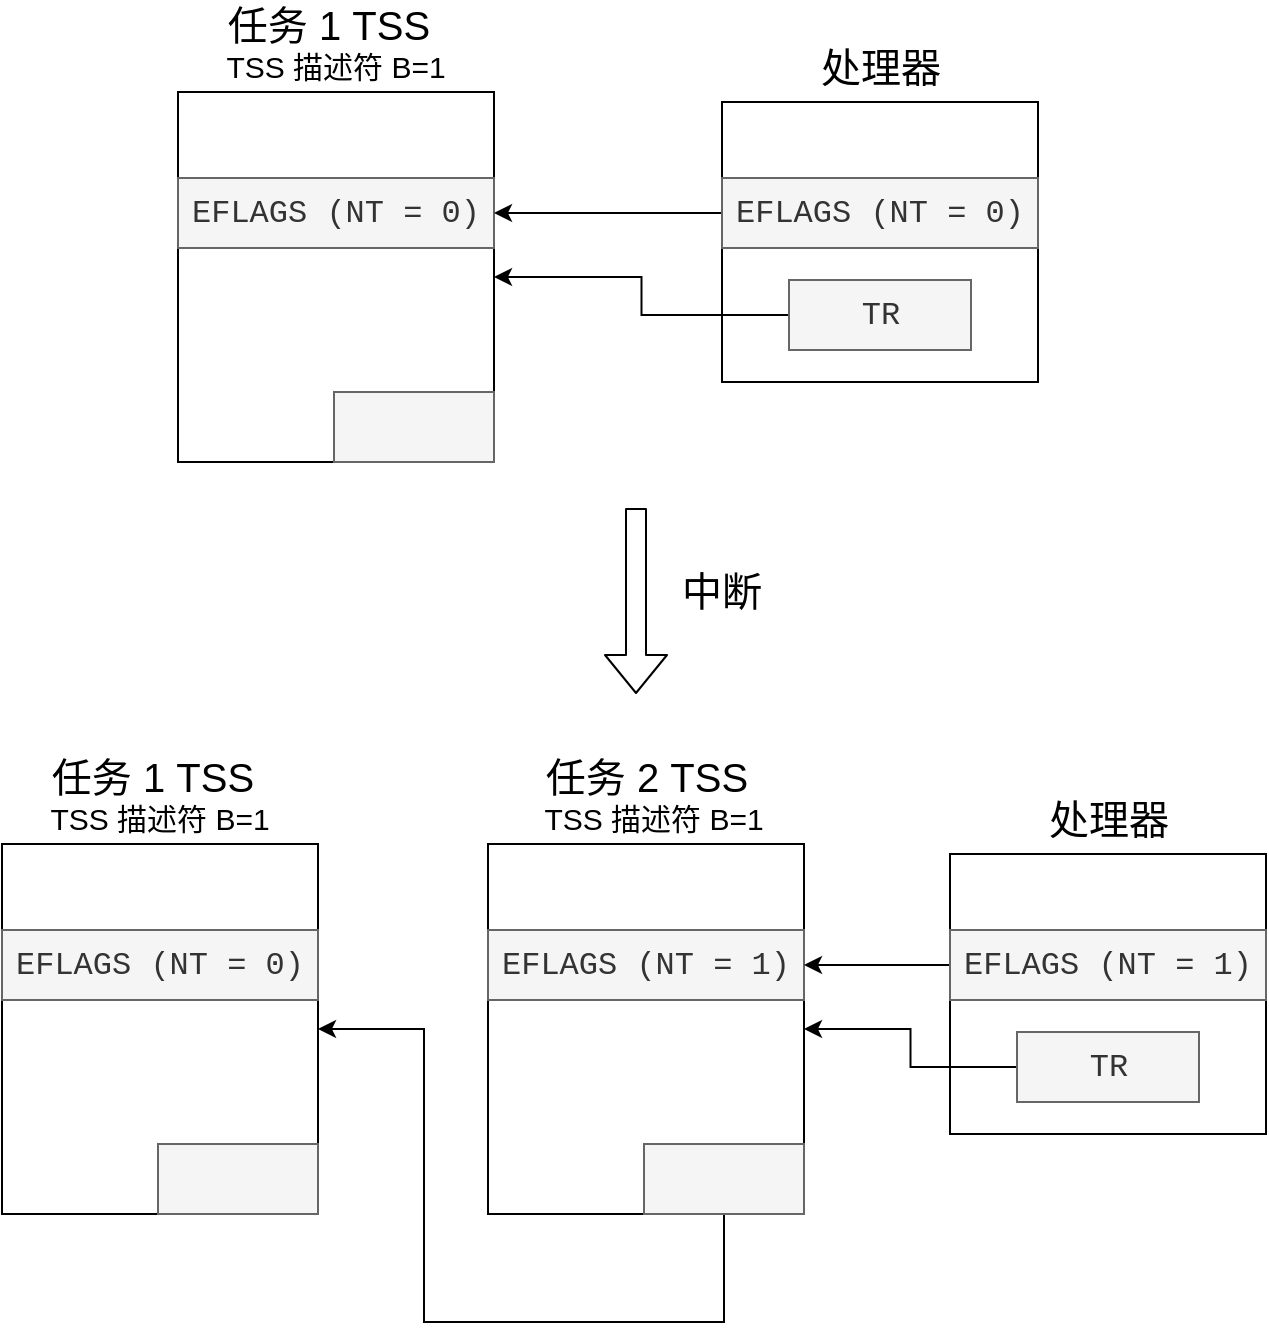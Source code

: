 <mxfile version="14.4.3" type="device"><diagram id="GgRSc0Nm9URmJgumDq83" name="第 1 页"><mxGraphModel dx="334" dy="734" grid="0" gridSize="10" guides="1" tooltips="1" connect="1" arrows="1" fold="1" page="0" pageScale="1" pageWidth="827" pageHeight="1169" math="0" shadow="0"><root><mxCell id="0"/><mxCell id="1" parent="0"/><mxCell id="aSDwnBHVMoO8GLNXRHIc-1" value="" style="rounded=0;whiteSpace=wrap;html=1;" vertex="1" parent="1"><mxGeometry x="352" y="399" width="158" height="185" as="geometry"/></mxCell><mxCell id="aSDwnBHVMoO8GLNXRHIc-2" value="&lt;font face=&quot;Courier New&quot; style=&quot;font-size: 16px&quot;&gt;EFLAGS (NT = 0)&lt;/font&gt;" style="rounded=0;whiteSpace=wrap;html=1;fillColor=#f5f5f5;strokeColor=#666666;fontColor=#333333;" vertex="1" parent="1"><mxGeometry x="352" y="442" width="158" height="35" as="geometry"/></mxCell><mxCell id="aSDwnBHVMoO8GLNXRHIc-3" value="" style="rounded=0;whiteSpace=wrap;html=1;fillColor=#f5f5f5;strokeColor=#666666;fontColor=#333333;" vertex="1" parent="1"><mxGeometry x="430" y="549" width="80" height="35" as="geometry"/></mxCell><mxCell id="aSDwnBHVMoO8GLNXRHIc-4" value="" style="rounded=0;whiteSpace=wrap;html=1;" vertex="1" parent="1"><mxGeometry x="595" y="399" width="158" height="185" as="geometry"/></mxCell><mxCell id="aSDwnBHVMoO8GLNXRHIc-5" value="&lt;font face=&quot;Courier New&quot; style=&quot;font-size: 16px&quot;&gt;EFLAGS (NT = 1)&lt;/font&gt;" style="rounded=0;whiteSpace=wrap;html=1;fillColor=#f5f5f5;strokeColor=#666666;fontColor=#333333;" vertex="1" parent="1"><mxGeometry x="595" y="442" width="158" height="35" as="geometry"/></mxCell><mxCell id="aSDwnBHVMoO8GLNXRHIc-7" style="edgeStyle=orthogonalEdgeStyle;rounded=0;orthogonalLoop=1;jettySize=auto;html=1;entryX=1;entryY=0.5;entryDx=0;entryDy=0;" edge="1" parent="1" source="aSDwnBHVMoO8GLNXRHIc-6" target="aSDwnBHVMoO8GLNXRHIc-1"><mxGeometry relative="1" as="geometry"><Array as="points"><mxPoint x="713" y="638"/><mxPoint x="563" y="638"/><mxPoint x="563" y="491"/></Array></mxGeometry></mxCell><mxCell id="aSDwnBHVMoO8GLNXRHIc-6" value="" style="rounded=0;whiteSpace=wrap;html=1;fillColor=#f5f5f5;strokeColor=#666666;fontColor=#333333;" vertex="1" parent="1"><mxGeometry x="673" y="549" width="80" height="35" as="geometry"/></mxCell><mxCell id="aSDwnBHVMoO8GLNXRHIc-8" value="&lt;font style=&quot;font-size: 20px&quot;&gt;任务 1 TSS&lt;/font&gt;" style="text;html=1;strokeColor=none;fillColor=none;align=center;verticalAlign=middle;whiteSpace=wrap;rounded=0;" vertex="1" parent="1"><mxGeometry x="357" y="355" width="141" height="20" as="geometry"/></mxCell><mxCell id="aSDwnBHVMoO8GLNXRHIc-9" value="&lt;font style=&quot;font-size: 15px&quot;&gt;TSS 描述符 B=1&lt;/font&gt;" style="text;html=1;strokeColor=none;fillColor=none;align=center;verticalAlign=middle;whiteSpace=wrap;rounded=0;" vertex="1" parent="1"><mxGeometry x="375" y="375" width="112" height="21" as="geometry"/></mxCell><mxCell id="aSDwnBHVMoO8GLNXRHIc-10" value="&lt;font style=&quot;font-size: 20px&quot;&gt;任务 2 TSS&lt;/font&gt;" style="text;html=1;strokeColor=none;fillColor=none;align=center;verticalAlign=middle;whiteSpace=wrap;rounded=0;" vertex="1" parent="1"><mxGeometry x="603.5" y="355" width="141" height="20" as="geometry"/></mxCell><mxCell id="aSDwnBHVMoO8GLNXRHIc-11" value="&lt;font style=&quot;font-size: 15px&quot;&gt;TSS 描述符 B=1&lt;/font&gt;" style="text;html=1;strokeColor=none;fillColor=none;align=center;verticalAlign=middle;whiteSpace=wrap;rounded=0;" vertex="1" parent="1"><mxGeometry x="621.5" y="375" width="112" height="21" as="geometry"/></mxCell><mxCell id="aSDwnBHVMoO8GLNXRHIc-12" value="" style="rounded=0;whiteSpace=wrap;html=1;" vertex="1" parent="1"><mxGeometry x="826" y="404" width="158" height="140" as="geometry"/></mxCell><mxCell id="aSDwnBHVMoO8GLNXRHIc-16" style="edgeStyle=orthogonalEdgeStyle;rounded=0;orthogonalLoop=1;jettySize=auto;html=1;entryX=1;entryY=0.5;entryDx=0;entryDy=0;" edge="1" parent="1" source="aSDwnBHVMoO8GLNXRHIc-13" target="aSDwnBHVMoO8GLNXRHIc-5"><mxGeometry relative="1" as="geometry"/></mxCell><mxCell id="aSDwnBHVMoO8GLNXRHIc-13" value="&lt;font face=&quot;Courier New&quot; style=&quot;font-size: 16px&quot;&gt;EFLAGS (NT = 1)&lt;/font&gt;" style="rounded=0;whiteSpace=wrap;html=1;fillColor=#f5f5f5;strokeColor=#666666;fontColor=#333333;" vertex="1" parent="1"><mxGeometry x="826" y="442" width="158" height="35" as="geometry"/></mxCell><mxCell id="aSDwnBHVMoO8GLNXRHIc-15" style="edgeStyle=orthogonalEdgeStyle;rounded=0;orthogonalLoop=1;jettySize=auto;html=1;" edge="1" parent="1" source="aSDwnBHVMoO8GLNXRHIc-14" target="aSDwnBHVMoO8GLNXRHIc-4"><mxGeometry relative="1" as="geometry"/></mxCell><mxCell id="aSDwnBHVMoO8GLNXRHIc-14" value="&lt;font face=&quot;Courier New&quot; style=&quot;font-size: 16px&quot;&gt;TR&lt;/font&gt;" style="rounded=0;whiteSpace=wrap;html=1;fillColor=#f5f5f5;strokeColor=#666666;fontColor=#333333;" vertex="1" parent="1"><mxGeometry x="859.5" y="493" width="91" height="35" as="geometry"/></mxCell><mxCell id="aSDwnBHVMoO8GLNXRHIc-18" value="&lt;span style=&quot;font-size: 20px&quot;&gt;处理器&lt;/span&gt;" style="text;html=1;strokeColor=none;fillColor=none;align=center;verticalAlign=middle;whiteSpace=wrap;rounded=0;" vertex="1" parent="1"><mxGeometry x="834.5" y="375.5" width="141" height="20" as="geometry"/></mxCell><mxCell id="aSDwnBHVMoO8GLNXRHIc-19" value="" style="rounded=0;whiteSpace=wrap;html=1;" vertex="1" parent="1"><mxGeometry x="440" y="23" width="158" height="185" as="geometry"/></mxCell><mxCell id="aSDwnBHVMoO8GLNXRHIc-20" value="&lt;font face=&quot;Courier New&quot; style=&quot;font-size: 16px&quot;&gt;EFLAGS (NT = 0)&lt;/font&gt;" style="rounded=0;whiteSpace=wrap;html=1;fillColor=#f5f5f5;strokeColor=#666666;fontColor=#333333;" vertex="1" parent="1"><mxGeometry x="440" y="66" width="158" height="35" as="geometry"/></mxCell><mxCell id="aSDwnBHVMoO8GLNXRHIc-21" value="" style="rounded=0;whiteSpace=wrap;html=1;fillColor=#f5f5f5;strokeColor=#666666;fontColor=#333333;" vertex="1" parent="1"><mxGeometry x="518" y="173" width="80" height="35" as="geometry"/></mxCell><mxCell id="aSDwnBHVMoO8GLNXRHIc-26" value="&lt;font style=&quot;font-size: 20px&quot;&gt;任务 1 TSS&lt;/font&gt;" style="text;html=1;strokeColor=none;fillColor=none;align=center;verticalAlign=middle;whiteSpace=wrap;rounded=0;" vertex="1" parent="1"><mxGeometry x="445" y="-21" width="141" height="20" as="geometry"/></mxCell><mxCell id="aSDwnBHVMoO8GLNXRHIc-27" value="&lt;font style=&quot;font-size: 15px&quot;&gt;TSS 描述符 B=1&lt;/font&gt;" style="text;html=1;strokeColor=none;fillColor=none;align=center;verticalAlign=middle;whiteSpace=wrap;rounded=0;" vertex="1" parent="1"><mxGeometry x="463" y="-1" width="112" height="21" as="geometry"/></mxCell><mxCell id="aSDwnBHVMoO8GLNXRHIc-30" value="" style="rounded=0;whiteSpace=wrap;html=1;" vertex="1" parent="1"><mxGeometry x="712" y="28" width="158" height="140" as="geometry"/></mxCell><mxCell id="aSDwnBHVMoO8GLNXRHIc-31" style="edgeStyle=orthogonalEdgeStyle;rounded=0;orthogonalLoop=1;jettySize=auto;html=1;entryX=1;entryY=0.5;entryDx=0;entryDy=0;" edge="1" source="aSDwnBHVMoO8GLNXRHIc-32" target="aSDwnBHVMoO8GLNXRHIc-20" parent="1"><mxGeometry relative="1" as="geometry"><mxPoint x="639" y="83.5" as="targetPoint"/></mxGeometry></mxCell><mxCell id="aSDwnBHVMoO8GLNXRHIc-32" value="&lt;font face=&quot;Courier New&quot; style=&quot;font-size: 16px&quot;&gt;EFLAGS (NT = 0)&lt;/font&gt;" style="rounded=0;whiteSpace=wrap;html=1;fillColor=#f5f5f5;strokeColor=#666666;fontColor=#333333;" vertex="1" parent="1"><mxGeometry x="712" y="66" width="158" height="35" as="geometry"/></mxCell><mxCell id="aSDwnBHVMoO8GLNXRHIc-33" style="edgeStyle=orthogonalEdgeStyle;rounded=0;orthogonalLoop=1;jettySize=auto;html=1;entryX=1;entryY=0.5;entryDx=0;entryDy=0;" edge="1" source="aSDwnBHVMoO8GLNXRHIc-34" target="aSDwnBHVMoO8GLNXRHIc-19" parent="1"><mxGeometry relative="1" as="geometry"><mxPoint x="639" y="115.6" as="targetPoint"/></mxGeometry></mxCell><mxCell id="aSDwnBHVMoO8GLNXRHIc-34" value="&lt;font face=&quot;Courier New&quot; style=&quot;font-size: 16px&quot;&gt;TR&lt;/font&gt;" style="rounded=0;whiteSpace=wrap;html=1;fillColor=#f5f5f5;strokeColor=#666666;fontColor=#333333;" vertex="1" parent="1"><mxGeometry x="745.5" y="117" width="91" height="35" as="geometry"/></mxCell><mxCell id="aSDwnBHVMoO8GLNXRHIc-35" value="&lt;span style=&quot;font-size: 20px&quot;&gt;处理器&lt;/span&gt;" style="text;html=1;strokeColor=none;fillColor=none;align=center;verticalAlign=middle;whiteSpace=wrap;rounded=0;" vertex="1" parent="1"><mxGeometry x="720.5" y="-0.5" width="141" height="20" as="geometry"/></mxCell><mxCell id="aSDwnBHVMoO8GLNXRHIc-36" value="" style="shape=flexArrow;endArrow=classic;html=1;" edge="1" parent="1"><mxGeometry width="50" height="50" relative="1" as="geometry"><mxPoint x="669" y="231" as="sourcePoint"/><mxPoint x="669" y="324" as="targetPoint"/></mxGeometry></mxCell><mxCell id="aSDwnBHVMoO8GLNXRHIc-37" value="&lt;span style=&quot;font-size: 20px&quot;&gt;中断&lt;/span&gt;" style="text;html=1;strokeColor=none;fillColor=none;align=center;verticalAlign=middle;whiteSpace=wrap;rounded=0;" vertex="1" parent="1"><mxGeometry x="678.5" y="262" width="66" height="20" as="geometry"/></mxCell></root></mxGraphModel></diagram></mxfile>